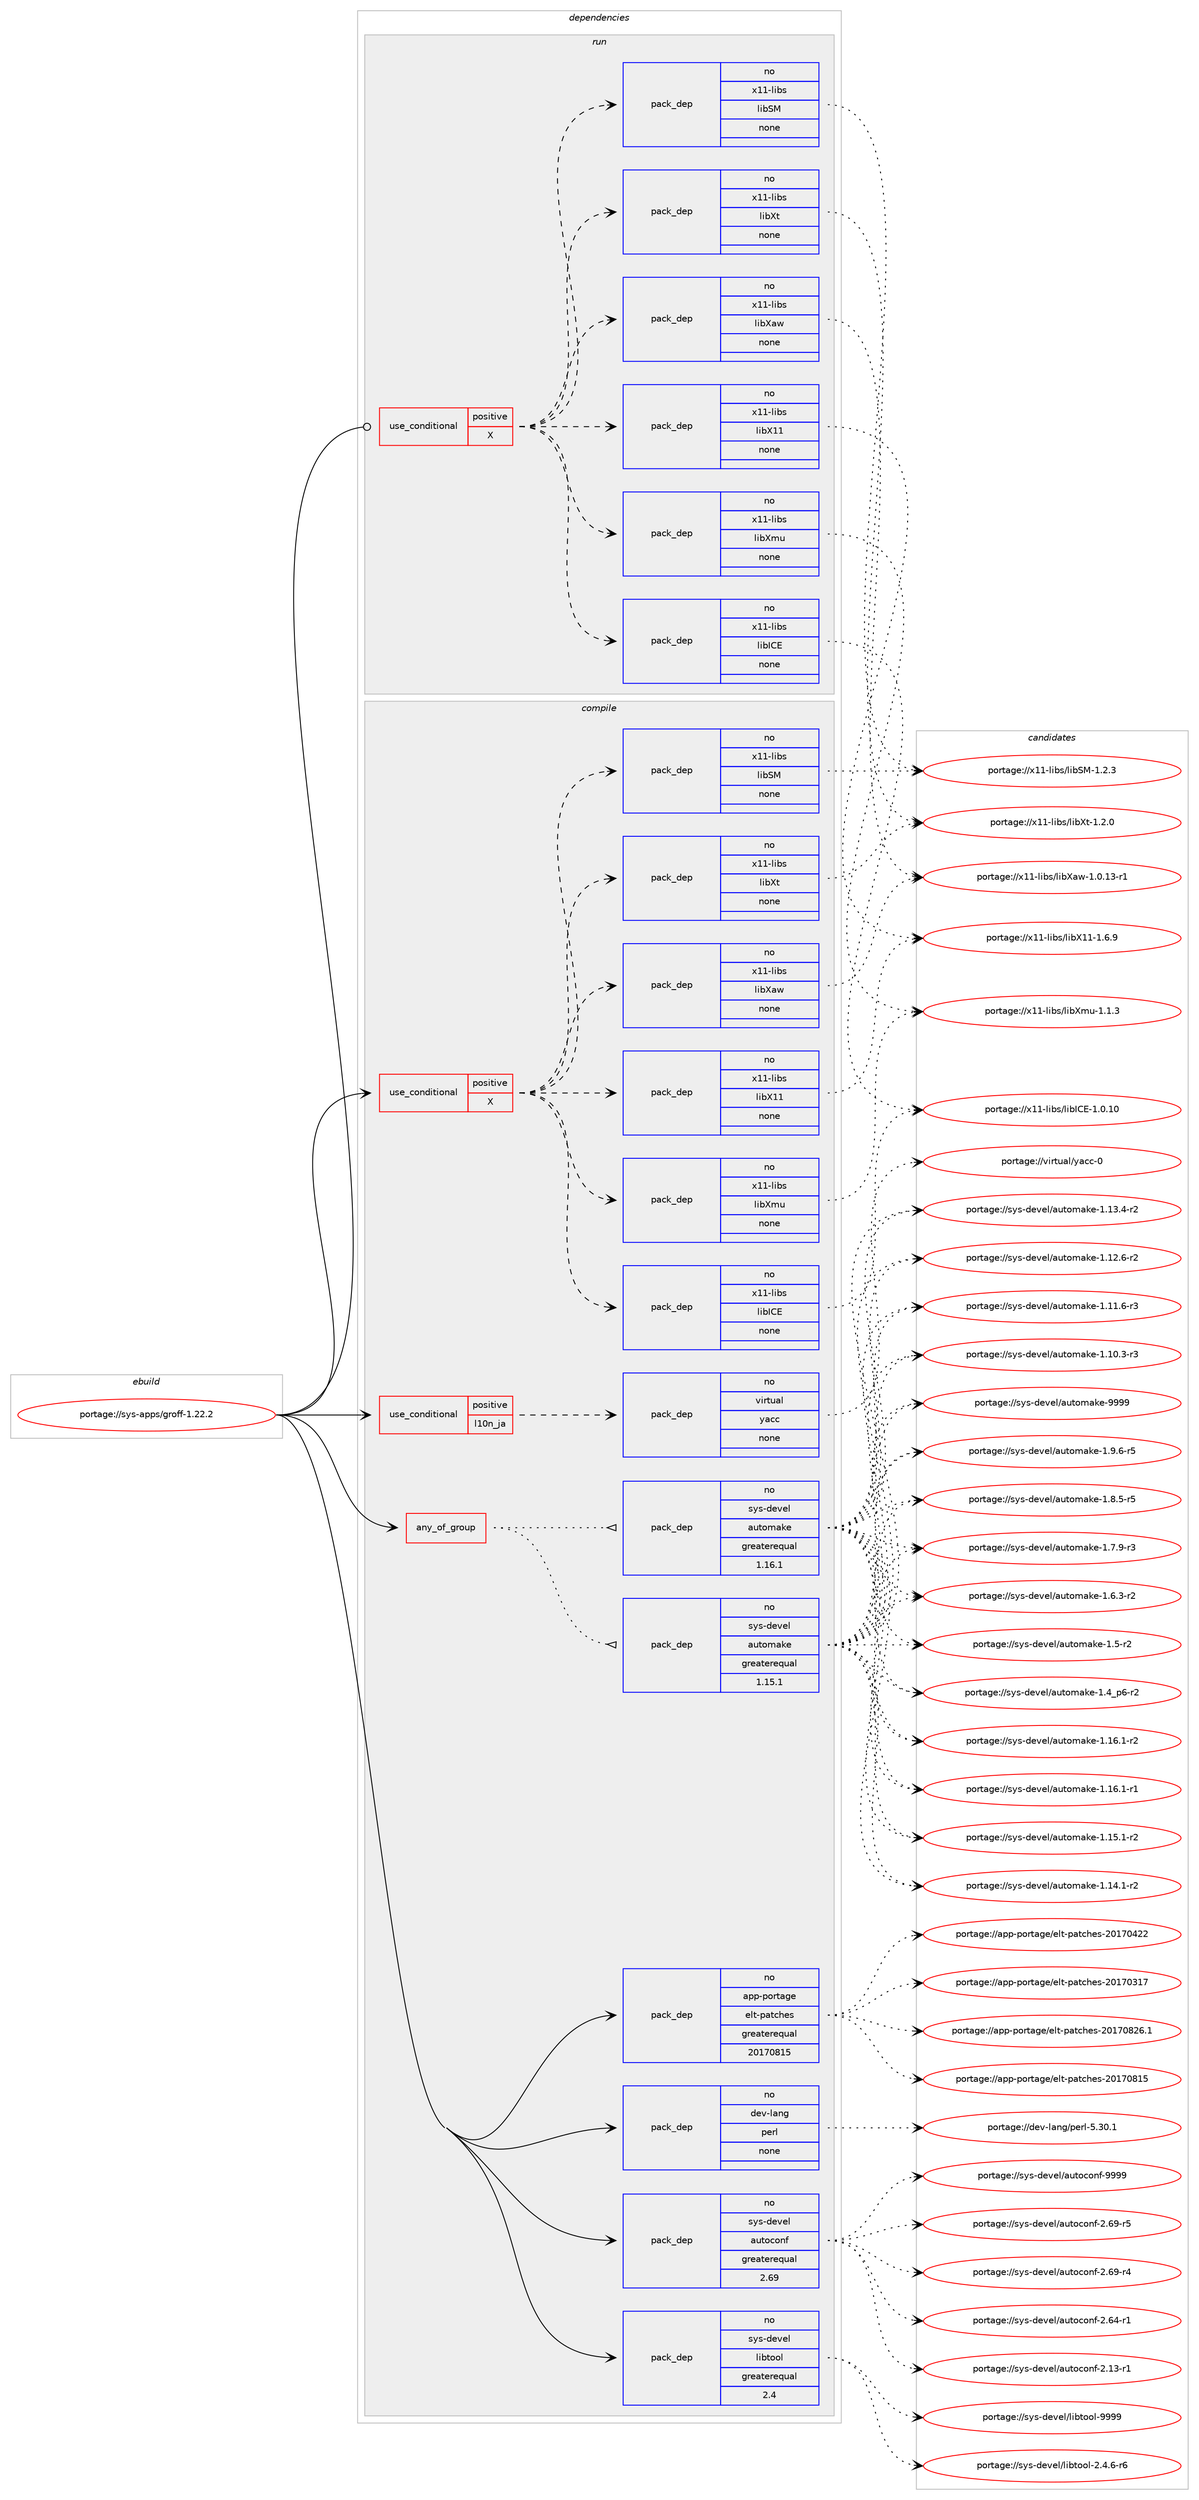 digraph prolog {

# *************
# Graph options
# *************

newrank=true;
concentrate=true;
compound=true;
graph [rankdir=LR,fontname=Helvetica,fontsize=10,ranksep=1.5];#, ranksep=2.5, nodesep=0.2];
edge  [arrowhead=vee];
node  [fontname=Helvetica,fontsize=10];

# **********
# The ebuild
# **********

subgraph cluster_leftcol {
color=gray;
rank=same;
label=<<i>ebuild</i>>;
id [label="portage://sys-apps/groff-1.22.2", color=red, width=4, href="../sys-apps/groff-1.22.2.svg"];
}

# ****************
# The dependencies
# ****************

subgraph cluster_midcol {
color=gray;
label=<<i>dependencies</i>>;
subgraph cluster_compile {
fillcolor="#eeeeee";
style=filled;
label=<<i>compile</i>>;
subgraph any1268 {
dependency67585 [label=<<TABLE BORDER="0" CELLBORDER="1" CELLSPACING="0" CELLPADDING="4"><TR><TD CELLPADDING="10">any_of_group</TD></TR></TABLE>>, shape=none, color=red];subgraph pack51676 {
dependency67586 [label=<<TABLE BORDER="0" CELLBORDER="1" CELLSPACING="0" CELLPADDING="4" WIDTH="220"><TR><TD ROWSPAN="6" CELLPADDING="30">pack_dep</TD></TR><TR><TD WIDTH="110">no</TD></TR><TR><TD>sys-devel</TD></TR><TR><TD>automake</TD></TR><TR><TD>greaterequal</TD></TR><TR><TD>1.16.1</TD></TR></TABLE>>, shape=none, color=blue];
}
dependency67585:e -> dependency67586:w [weight=20,style="dotted",arrowhead="oinv"];
subgraph pack51677 {
dependency67587 [label=<<TABLE BORDER="0" CELLBORDER="1" CELLSPACING="0" CELLPADDING="4" WIDTH="220"><TR><TD ROWSPAN="6" CELLPADDING="30">pack_dep</TD></TR><TR><TD WIDTH="110">no</TD></TR><TR><TD>sys-devel</TD></TR><TR><TD>automake</TD></TR><TR><TD>greaterequal</TD></TR><TR><TD>1.15.1</TD></TR></TABLE>>, shape=none, color=blue];
}
dependency67585:e -> dependency67587:w [weight=20,style="dotted",arrowhead="oinv"];
}
id:e -> dependency67585:w [weight=20,style="solid",arrowhead="vee"];
subgraph cond14562 {
dependency67588 [label=<<TABLE BORDER="0" CELLBORDER="1" CELLSPACING="0" CELLPADDING="4"><TR><TD ROWSPAN="3" CELLPADDING="10">use_conditional</TD></TR><TR><TD>positive</TD></TR><TR><TD>X</TD></TR></TABLE>>, shape=none, color=red];
subgraph pack51678 {
dependency67589 [label=<<TABLE BORDER="0" CELLBORDER="1" CELLSPACING="0" CELLPADDING="4" WIDTH="220"><TR><TD ROWSPAN="6" CELLPADDING="30">pack_dep</TD></TR><TR><TD WIDTH="110">no</TD></TR><TR><TD>x11-libs</TD></TR><TR><TD>libX11</TD></TR><TR><TD>none</TD></TR><TR><TD></TD></TR></TABLE>>, shape=none, color=blue];
}
dependency67588:e -> dependency67589:w [weight=20,style="dashed",arrowhead="vee"];
subgraph pack51679 {
dependency67590 [label=<<TABLE BORDER="0" CELLBORDER="1" CELLSPACING="0" CELLPADDING="4" WIDTH="220"><TR><TD ROWSPAN="6" CELLPADDING="30">pack_dep</TD></TR><TR><TD WIDTH="110">no</TD></TR><TR><TD>x11-libs</TD></TR><TR><TD>libXt</TD></TR><TR><TD>none</TD></TR><TR><TD></TD></TR></TABLE>>, shape=none, color=blue];
}
dependency67588:e -> dependency67590:w [weight=20,style="dashed",arrowhead="vee"];
subgraph pack51680 {
dependency67591 [label=<<TABLE BORDER="0" CELLBORDER="1" CELLSPACING="0" CELLPADDING="4" WIDTH="220"><TR><TD ROWSPAN="6" CELLPADDING="30">pack_dep</TD></TR><TR><TD WIDTH="110">no</TD></TR><TR><TD>x11-libs</TD></TR><TR><TD>libXmu</TD></TR><TR><TD>none</TD></TR><TR><TD></TD></TR></TABLE>>, shape=none, color=blue];
}
dependency67588:e -> dependency67591:w [weight=20,style="dashed",arrowhead="vee"];
subgraph pack51681 {
dependency67592 [label=<<TABLE BORDER="0" CELLBORDER="1" CELLSPACING="0" CELLPADDING="4" WIDTH="220"><TR><TD ROWSPAN="6" CELLPADDING="30">pack_dep</TD></TR><TR><TD WIDTH="110">no</TD></TR><TR><TD>x11-libs</TD></TR><TR><TD>libXaw</TD></TR><TR><TD>none</TD></TR><TR><TD></TD></TR></TABLE>>, shape=none, color=blue];
}
dependency67588:e -> dependency67592:w [weight=20,style="dashed",arrowhead="vee"];
subgraph pack51682 {
dependency67593 [label=<<TABLE BORDER="0" CELLBORDER="1" CELLSPACING="0" CELLPADDING="4" WIDTH="220"><TR><TD ROWSPAN="6" CELLPADDING="30">pack_dep</TD></TR><TR><TD WIDTH="110">no</TD></TR><TR><TD>x11-libs</TD></TR><TR><TD>libSM</TD></TR><TR><TD>none</TD></TR><TR><TD></TD></TR></TABLE>>, shape=none, color=blue];
}
dependency67588:e -> dependency67593:w [weight=20,style="dashed",arrowhead="vee"];
subgraph pack51683 {
dependency67594 [label=<<TABLE BORDER="0" CELLBORDER="1" CELLSPACING="0" CELLPADDING="4" WIDTH="220"><TR><TD ROWSPAN="6" CELLPADDING="30">pack_dep</TD></TR><TR><TD WIDTH="110">no</TD></TR><TR><TD>x11-libs</TD></TR><TR><TD>libICE</TD></TR><TR><TD>none</TD></TR><TR><TD></TD></TR></TABLE>>, shape=none, color=blue];
}
dependency67588:e -> dependency67594:w [weight=20,style="dashed",arrowhead="vee"];
}
id:e -> dependency67588:w [weight=20,style="solid",arrowhead="vee"];
subgraph cond14563 {
dependency67595 [label=<<TABLE BORDER="0" CELLBORDER="1" CELLSPACING="0" CELLPADDING="4"><TR><TD ROWSPAN="3" CELLPADDING="10">use_conditional</TD></TR><TR><TD>positive</TD></TR><TR><TD>l10n_ja</TD></TR></TABLE>>, shape=none, color=red];
subgraph pack51684 {
dependency67596 [label=<<TABLE BORDER="0" CELLBORDER="1" CELLSPACING="0" CELLPADDING="4" WIDTH="220"><TR><TD ROWSPAN="6" CELLPADDING="30">pack_dep</TD></TR><TR><TD WIDTH="110">no</TD></TR><TR><TD>virtual</TD></TR><TR><TD>yacc</TD></TR><TR><TD>none</TD></TR><TR><TD></TD></TR></TABLE>>, shape=none, color=blue];
}
dependency67595:e -> dependency67596:w [weight=20,style="dashed",arrowhead="vee"];
}
id:e -> dependency67595:w [weight=20,style="solid",arrowhead="vee"];
subgraph pack51685 {
dependency67597 [label=<<TABLE BORDER="0" CELLBORDER="1" CELLSPACING="0" CELLPADDING="4" WIDTH="220"><TR><TD ROWSPAN="6" CELLPADDING="30">pack_dep</TD></TR><TR><TD WIDTH="110">no</TD></TR><TR><TD>app-portage</TD></TR><TR><TD>elt-patches</TD></TR><TR><TD>greaterequal</TD></TR><TR><TD>20170815</TD></TR></TABLE>>, shape=none, color=blue];
}
id:e -> dependency67597:w [weight=20,style="solid",arrowhead="vee"];
subgraph pack51686 {
dependency67598 [label=<<TABLE BORDER="0" CELLBORDER="1" CELLSPACING="0" CELLPADDING="4" WIDTH="220"><TR><TD ROWSPAN="6" CELLPADDING="30">pack_dep</TD></TR><TR><TD WIDTH="110">no</TD></TR><TR><TD>dev-lang</TD></TR><TR><TD>perl</TD></TR><TR><TD>none</TD></TR><TR><TD></TD></TR></TABLE>>, shape=none, color=blue];
}
id:e -> dependency67598:w [weight=20,style="solid",arrowhead="vee"];
subgraph pack51687 {
dependency67599 [label=<<TABLE BORDER="0" CELLBORDER="1" CELLSPACING="0" CELLPADDING="4" WIDTH="220"><TR><TD ROWSPAN="6" CELLPADDING="30">pack_dep</TD></TR><TR><TD WIDTH="110">no</TD></TR><TR><TD>sys-devel</TD></TR><TR><TD>autoconf</TD></TR><TR><TD>greaterequal</TD></TR><TR><TD>2.69</TD></TR></TABLE>>, shape=none, color=blue];
}
id:e -> dependency67599:w [weight=20,style="solid",arrowhead="vee"];
subgraph pack51688 {
dependency67600 [label=<<TABLE BORDER="0" CELLBORDER="1" CELLSPACING="0" CELLPADDING="4" WIDTH="220"><TR><TD ROWSPAN="6" CELLPADDING="30">pack_dep</TD></TR><TR><TD WIDTH="110">no</TD></TR><TR><TD>sys-devel</TD></TR><TR><TD>libtool</TD></TR><TR><TD>greaterequal</TD></TR><TR><TD>2.4</TD></TR></TABLE>>, shape=none, color=blue];
}
id:e -> dependency67600:w [weight=20,style="solid",arrowhead="vee"];
}
subgraph cluster_compileandrun {
fillcolor="#eeeeee";
style=filled;
label=<<i>compile and run</i>>;
}
subgraph cluster_run {
fillcolor="#eeeeee";
style=filled;
label=<<i>run</i>>;
subgraph cond14564 {
dependency67601 [label=<<TABLE BORDER="0" CELLBORDER="1" CELLSPACING="0" CELLPADDING="4"><TR><TD ROWSPAN="3" CELLPADDING="10">use_conditional</TD></TR><TR><TD>positive</TD></TR><TR><TD>X</TD></TR></TABLE>>, shape=none, color=red];
subgraph pack51689 {
dependency67602 [label=<<TABLE BORDER="0" CELLBORDER="1" CELLSPACING="0" CELLPADDING="4" WIDTH="220"><TR><TD ROWSPAN="6" CELLPADDING="30">pack_dep</TD></TR><TR><TD WIDTH="110">no</TD></TR><TR><TD>x11-libs</TD></TR><TR><TD>libX11</TD></TR><TR><TD>none</TD></TR><TR><TD></TD></TR></TABLE>>, shape=none, color=blue];
}
dependency67601:e -> dependency67602:w [weight=20,style="dashed",arrowhead="vee"];
subgraph pack51690 {
dependency67603 [label=<<TABLE BORDER="0" CELLBORDER="1" CELLSPACING="0" CELLPADDING="4" WIDTH="220"><TR><TD ROWSPAN="6" CELLPADDING="30">pack_dep</TD></TR><TR><TD WIDTH="110">no</TD></TR><TR><TD>x11-libs</TD></TR><TR><TD>libXt</TD></TR><TR><TD>none</TD></TR><TR><TD></TD></TR></TABLE>>, shape=none, color=blue];
}
dependency67601:e -> dependency67603:w [weight=20,style="dashed",arrowhead="vee"];
subgraph pack51691 {
dependency67604 [label=<<TABLE BORDER="0" CELLBORDER="1" CELLSPACING="0" CELLPADDING="4" WIDTH="220"><TR><TD ROWSPAN="6" CELLPADDING="30">pack_dep</TD></TR><TR><TD WIDTH="110">no</TD></TR><TR><TD>x11-libs</TD></TR><TR><TD>libXmu</TD></TR><TR><TD>none</TD></TR><TR><TD></TD></TR></TABLE>>, shape=none, color=blue];
}
dependency67601:e -> dependency67604:w [weight=20,style="dashed",arrowhead="vee"];
subgraph pack51692 {
dependency67605 [label=<<TABLE BORDER="0" CELLBORDER="1" CELLSPACING="0" CELLPADDING="4" WIDTH="220"><TR><TD ROWSPAN="6" CELLPADDING="30">pack_dep</TD></TR><TR><TD WIDTH="110">no</TD></TR><TR><TD>x11-libs</TD></TR><TR><TD>libXaw</TD></TR><TR><TD>none</TD></TR><TR><TD></TD></TR></TABLE>>, shape=none, color=blue];
}
dependency67601:e -> dependency67605:w [weight=20,style="dashed",arrowhead="vee"];
subgraph pack51693 {
dependency67606 [label=<<TABLE BORDER="0" CELLBORDER="1" CELLSPACING="0" CELLPADDING="4" WIDTH="220"><TR><TD ROWSPAN="6" CELLPADDING="30">pack_dep</TD></TR><TR><TD WIDTH="110">no</TD></TR><TR><TD>x11-libs</TD></TR><TR><TD>libSM</TD></TR><TR><TD>none</TD></TR><TR><TD></TD></TR></TABLE>>, shape=none, color=blue];
}
dependency67601:e -> dependency67606:w [weight=20,style="dashed",arrowhead="vee"];
subgraph pack51694 {
dependency67607 [label=<<TABLE BORDER="0" CELLBORDER="1" CELLSPACING="0" CELLPADDING="4" WIDTH="220"><TR><TD ROWSPAN="6" CELLPADDING="30">pack_dep</TD></TR><TR><TD WIDTH="110">no</TD></TR><TR><TD>x11-libs</TD></TR><TR><TD>libICE</TD></TR><TR><TD>none</TD></TR><TR><TD></TD></TR></TABLE>>, shape=none, color=blue];
}
dependency67601:e -> dependency67607:w [weight=20,style="dashed",arrowhead="vee"];
}
id:e -> dependency67601:w [weight=20,style="solid",arrowhead="odot"];
}
}

# **************
# The candidates
# **************

subgraph cluster_choices {
rank=same;
color=gray;
label=<<i>candidates</i>>;

subgraph choice51676 {
color=black;
nodesep=1;
choice115121115451001011181011084797117116111109971071014557575757 [label="portage://sys-devel/automake-9999", color=red, width=4,href="../sys-devel/automake-9999.svg"];
choice115121115451001011181011084797117116111109971071014549465746544511453 [label="portage://sys-devel/automake-1.9.6-r5", color=red, width=4,href="../sys-devel/automake-1.9.6-r5.svg"];
choice115121115451001011181011084797117116111109971071014549465646534511453 [label="portage://sys-devel/automake-1.8.5-r5", color=red, width=4,href="../sys-devel/automake-1.8.5-r5.svg"];
choice115121115451001011181011084797117116111109971071014549465546574511451 [label="portage://sys-devel/automake-1.7.9-r3", color=red, width=4,href="../sys-devel/automake-1.7.9-r3.svg"];
choice115121115451001011181011084797117116111109971071014549465446514511450 [label="portage://sys-devel/automake-1.6.3-r2", color=red, width=4,href="../sys-devel/automake-1.6.3-r2.svg"];
choice11512111545100101118101108479711711611110997107101454946534511450 [label="portage://sys-devel/automake-1.5-r2", color=red, width=4,href="../sys-devel/automake-1.5-r2.svg"];
choice115121115451001011181011084797117116111109971071014549465295112544511450 [label="portage://sys-devel/automake-1.4_p6-r2", color=red, width=4,href="../sys-devel/automake-1.4_p6-r2.svg"];
choice11512111545100101118101108479711711611110997107101454946495446494511450 [label="portage://sys-devel/automake-1.16.1-r2", color=red, width=4,href="../sys-devel/automake-1.16.1-r2.svg"];
choice11512111545100101118101108479711711611110997107101454946495446494511449 [label="portage://sys-devel/automake-1.16.1-r1", color=red, width=4,href="../sys-devel/automake-1.16.1-r1.svg"];
choice11512111545100101118101108479711711611110997107101454946495346494511450 [label="portage://sys-devel/automake-1.15.1-r2", color=red, width=4,href="../sys-devel/automake-1.15.1-r2.svg"];
choice11512111545100101118101108479711711611110997107101454946495246494511450 [label="portage://sys-devel/automake-1.14.1-r2", color=red, width=4,href="../sys-devel/automake-1.14.1-r2.svg"];
choice11512111545100101118101108479711711611110997107101454946495146524511450 [label="portage://sys-devel/automake-1.13.4-r2", color=red, width=4,href="../sys-devel/automake-1.13.4-r2.svg"];
choice11512111545100101118101108479711711611110997107101454946495046544511450 [label="portage://sys-devel/automake-1.12.6-r2", color=red, width=4,href="../sys-devel/automake-1.12.6-r2.svg"];
choice11512111545100101118101108479711711611110997107101454946494946544511451 [label="portage://sys-devel/automake-1.11.6-r3", color=red, width=4,href="../sys-devel/automake-1.11.6-r3.svg"];
choice11512111545100101118101108479711711611110997107101454946494846514511451 [label="portage://sys-devel/automake-1.10.3-r3", color=red, width=4,href="../sys-devel/automake-1.10.3-r3.svg"];
dependency67586:e -> choice115121115451001011181011084797117116111109971071014557575757:w [style=dotted,weight="100"];
dependency67586:e -> choice115121115451001011181011084797117116111109971071014549465746544511453:w [style=dotted,weight="100"];
dependency67586:e -> choice115121115451001011181011084797117116111109971071014549465646534511453:w [style=dotted,weight="100"];
dependency67586:e -> choice115121115451001011181011084797117116111109971071014549465546574511451:w [style=dotted,weight="100"];
dependency67586:e -> choice115121115451001011181011084797117116111109971071014549465446514511450:w [style=dotted,weight="100"];
dependency67586:e -> choice11512111545100101118101108479711711611110997107101454946534511450:w [style=dotted,weight="100"];
dependency67586:e -> choice115121115451001011181011084797117116111109971071014549465295112544511450:w [style=dotted,weight="100"];
dependency67586:e -> choice11512111545100101118101108479711711611110997107101454946495446494511450:w [style=dotted,weight="100"];
dependency67586:e -> choice11512111545100101118101108479711711611110997107101454946495446494511449:w [style=dotted,weight="100"];
dependency67586:e -> choice11512111545100101118101108479711711611110997107101454946495346494511450:w [style=dotted,weight="100"];
dependency67586:e -> choice11512111545100101118101108479711711611110997107101454946495246494511450:w [style=dotted,weight="100"];
dependency67586:e -> choice11512111545100101118101108479711711611110997107101454946495146524511450:w [style=dotted,weight="100"];
dependency67586:e -> choice11512111545100101118101108479711711611110997107101454946495046544511450:w [style=dotted,weight="100"];
dependency67586:e -> choice11512111545100101118101108479711711611110997107101454946494946544511451:w [style=dotted,weight="100"];
dependency67586:e -> choice11512111545100101118101108479711711611110997107101454946494846514511451:w [style=dotted,weight="100"];
}
subgraph choice51677 {
color=black;
nodesep=1;
choice115121115451001011181011084797117116111109971071014557575757 [label="portage://sys-devel/automake-9999", color=red, width=4,href="../sys-devel/automake-9999.svg"];
choice115121115451001011181011084797117116111109971071014549465746544511453 [label="portage://sys-devel/automake-1.9.6-r5", color=red, width=4,href="../sys-devel/automake-1.9.6-r5.svg"];
choice115121115451001011181011084797117116111109971071014549465646534511453 [label="portage://sys-devel/automake-1.8.5-r5", color=red, width=4,href="../sys-devel/automake-1.8.5-r5.svg"];
choice115121115451001011181011084797117116111109971071014549465546574511451 [label="portage://sys-devel/automake-1.7.9-r3", color=red, width=4,href="../sys-devel/automake-1.7.9-r3.svg"];
choice115121115451001011181011084797117116111109971071014549465446514511450 [label="portage://sys-devel/automake-1.6.3-r2", color=red, width=4,href="../sys-devel/automake-1.6.3-r2.svg"];
choice11512111545100101118101108479711711611110997107101454946534511450 [label="portage://sys-devel/automake-1.5-r2", color=red, width=4,href="../sys-devel/automake-1.5-r2.svg"];
choice115121115451001011181011084797117116111109971071014549465295112544511450 [label="portage://sys-devel/automake-1.4_p6-r2", color=red, width=4,href="../sys-devel/automake-1.4_p6-r2.svg"];
choice11512111545100101118101108479711711611110997107101454946495446494511450 [label="portage://sys-devel/automake-1.16.1-r2", color=red, width=4,href="../sys-devel/automake-1.16.1-r2.svg"];
choice11512111545100101118101108479711711611110997107101454946495446494511449 [label="portage://sys-devel/automake-1.16.1-r1", color=red, width=4,href="../sys-devel/automake-1.16.1-r1.svg"];
choice11512111545100101118101108479711711611110997107101454946495346494511450 [label="portage://sys-devel/automake-1.15.1-r2", color=red, width=4,href="../sys-devel/automake-1.15.1-r2.svg"];
choice11512111545100101118101108479711711611110997107101454946495246494511450 [label="portage://sys-devel/automake-1.14.1-r2", color=red, width=4,href="../sys-devel/automake-1.14.1-r2.svg"];
choice11512111545100101118101108479711711611110997107101454946495146524511450 [label="portage://sys-devel/automake-1.13.4-r2", color=red, width=4,href="../sys-devel/automake-1.13.4-r2.svg"];
choice11512111545100101118101108479711711611110997107101454946495046544511450 [label="portage://sys-devel/automake-1.12.6-r2", color=red, width=4,href="../sys-devel/automake-1.12.6-r2.svg"];
choice11512111545100101118101108479711711611110997107101454946494946544511451 [label="portage://sys-devel/automake-1.11.6-r3", color=red, width=4,href="../sys-devel/automake-1.11.6-r3.svg"];
choice11512111545100101118101108479711711611110997107101454946494846514511451 [label="portage://sys-devel/automake-1.10.3-r3", color=red, width=4,href="../sys-devel/automake-1.10.3-r3.svg"];
dependency67587:e -> choice115121115451001011181011084797117116111109971071014557575757:w [style=dotted,weight="100"];
dependency67587:e -> choice115121115451001011181011084797117116111109971071014549465746544511453:w [style=dotted,weight="100"];
dependency67587:e -> choice115121115451001011181011084797117116111109971071014549465646534511453:w [style=dotted,weight="100"];
dependency67587:e -> choice115121115451001011181011084797117116111109971071014549465546574511451:w [style=dotted,weight="100"];
dependency67587:e -> choice115121115451001011181011084797117116111109971071014549465446514511450:w [style=dotted,weight="100"];
dependency67587:e -> choice11512111545100101118101108479711711611110997107101454946534511450:w [style=dotted,weight="100"];
dependency67587:e -> choice115121115451001011181011084797117116111109971071014549465295112544511450:w [style=dotted,weight="100"];
dependency67587:e -> choice11512111545100101118101108479711711611110997107101454946495446494511450:w [style=dotted,weight="100"];
dependency67587:e -> choice11512111545100101118101108479711711611110997107101454946495446494511449:w [style=dotted,weight="100"];
dependency67587:e -> choice11512111545100101118101108479711711611110997107101454946495346494511450:w [style=dotted,weight="100"];
dependency67587:e -> choice11512111545100101118101108479711711611110997107101454946495246494511450:w [style=dotted,weight="100"];
dependency67587:e -> choice11512111545100101118101108479711711611110997107101454946495146524511450:w [style=dotted,weight="100"];
dependency67587:e -> choice11512111545100101118101108479711711611110997107101454946495046544511450:w [style=dotted,weight="100"];
dependency67587:e -> choice11512111545100101118101108479711711611110997107101454946494946544511451:w [style=dotted,weight="100"];
dependency67587:e -> choice11512111545100101118101108479711711611110997107101454946494846514511451:w [style=dotted,weight="100"];
}
subgraph choice51678 {
color=black;
nodesep=1;
choice120494945108105981154710810598884949454946544657 [label="portage://x11-libs/libX11-1.6.9", color=red, width=4,href="../x11-libs/libX11-1.6.9.svg"];
dependency67589:e -> choice120494945108105981154710810598884949454946544657:w [style=dotted,weight="100"];
}
subgraph choice51679 {
color=black;
nodesep=1;
choice12049494510810598115471081059888116454946504648 [label="portage://x11-libs/libXt-1.2.0", color=red, width=4,href="../x11-libs/libXt-1.2.0.svg"];
dependency67590:e -> choice12049494510810598115471081059888116454946504648:w [style=dotted,weight="100"];
}
subgraph choice51680 {
color=black;
nodesep=1;
choice12049494510810598115471081059888109117454946494651 [label="portage://x11-libs/libXmu-1.1.3", color=red, width=4,href="../x11-libs/libXmu-1.1.3.svg"];
dependency67591:e -> choice12049494510810598115471081059888109117454946494651:w [style=dotted,weight="100"];
}
subgraph choice51681 {
color=black;
nodesep=1;
choice1204949451081059811547108105988897119454946484649514511449 [label="portage://x11-libs/libXaw-1.0.13-r1", color=red, width=4,href="../x11-libs/libXaw-1.0.13-r1.svg"];
dependency67592:e -> choice1204949451081059811547108105988897119454946484649514511449:w [style=dotted,weight="100"];
}
subgraph choice51682 {
color=black;
nodesep=1;
choice1204949451081059811547108105988377454946504651 [label="portage://x11-libs/libSM-1.2.3", color=red, width=4,href="../x11-libs/libSM-1.2.3.svg"];
dependency67593:e -> choice1204949451081059811547108105988377454946504651:w [style=dotted,weight="100"];
}
subgraph choice51683 {
color=black;
nodesep=1;
choice12049494510810598115471081059873676945494648464948 [label="portage://x11-libs/libICE-1.0.10", color=red, width=4,href="../x11-libs/libICE-1.0.10.svg"];
dependency67594:e -> choice12049494510810598115471081059873676945494648464948:w [style=dotted,weight="100"];
}
subgraph choice51684 {
color=black;
nodesep=1;
choice11810511411611797108471219799994548 [label="portage://virtual/yacc-0", color=red, width=4,href="../virtual/yacc-0.svg"];
dependency67596:e -> choice11810511411611797108471219799994548:w [style=dotted,weight="100"];
}
subgraph choice51685 {
color=black;
nodesep=1;
choice971121124511211111411697103101471011081164511297116991041011154550484955485650544649 [label="portage://app-portage/elt-patches-20170826.1", color=red, width=4,href="../app-portage/elt-patches-20170826.1.svg"];
choice97112112451121111141169710310147101108116451129711699104101115455048495548564953 [label="portage://app-portage/elt-patches-20170815", color=red, width=4,href="../app-portage/elt-patches-20170815.svg"];
choice97112112451121111141169710310147101108116451129711699104101115455048495548525050 [label="portage://app-portage/elt-patches-20170422", color=red, width=4,href="../app-portage/elt-patches-20170422.svg"];
choice97112112451121111141169710310147101108116451129711699104101115455048495548514955 [label="portage://app-portage/elt-patches-20170317", color=red, width=4,href="../app-portage/elt-patches-20170317.svg"];
dependency67597:e -> choice971121124511211111411697103101471011081164511297116991041011154550484955485650544649:w [style=dotted,weight="100"];
dependency67597:e -> choice97112112451121111141169710310147101108116451129711699104101115455048495548564953:w [style=dotted,weight="100"];
dependency67597:e -> choice97112112451121111141169710310147101108116451129711699104101115455048495548525050:w [style=dotted,weight="100"];
dependency67597:e -> choice97112112451121111141169710310147101108116451129711699104101115455048495548514955:w [style=dotted,weight="100"];
}
subgraph choice51686 {
color=black;
nodesep=1;
choice10010111845108971101034711210111410845534651484649 [label="portage://dev-lang/perl-5.30.1", color=red, width=4,href="../dev-lang/perl-5.30.1.svg"];
dependency67598:e -> choice10010111845108971101034711210111410845534651484649:w [style=dotted,weight="100"];
}
subgraph choice51687 {
color=black;
nodesep=1;
choice115121115451001011181011084797117116111991111101024557575757 [label="portage://sys-devel/autoconf-9999", color=red, width=4,href="../sys-devel/autoconf-9999.svg"];
choice1151211154510010111810110847971171161119911111010245504654574511453 [label="portage://sys-devel/autoconf-2.69-r5", color=red, width=4,href="../sys-devel/autoconf-2.69-r5.svg"];
choice1151211154510010111810110847971171161119911111010245504654574511452 [label="portage://sys-devel/autoconf-2.69-r4", color=red, width=4,href="../sys-devel/autoconf-2.69-r4.svg"];
choice1151211154510010111810110847971171161119911111010245504654524511449 [label="portage://sys-devel/autoconf-2.64-r1", color=red, width=4,href="../sys-devel/autoconf-2.64-r1.svg"];
choice1151211154510010111810110847971171161119911111010245504649514511449 [label="portage://sys-devel/autoconf-2.13-r1", color=red, width=4,href="../sys-devel/autoconf-2.13-r1.svg"];
dependency67599:e -> choice115121115451001011181011084797117116111991111101024557575757:w [style=dotted,weight="100"];
dependency67599:e -> choice1151211154510010111810110847971171161119911111010245504654574511453:w [style=dotted,weight="100"];
dependency67599:e -> choice1151211154510010111810110847971171161119911111010245504654574511452:w [style=dotted,weight="100"];
dependency67599:e -> choice1151211154510010111810110847971171161119911111010245504654524511449:w [style=dotted,weight="100"];
dependency67599:e -> choice1151211154510010111810110847971171161119911111010245504649514511449:w [style=dotted,weight="100"];
}
subgraph choice51688 {
color=black;
nodesep=1;
choice1151211154510010111810110847108105981161111111084557575757 [label="portage://sys-devel/libtool-9999", color=red, width=4,href="../sys-devel/libtool-9999.svg"];
choice1151211154510010111810110847108105981161111111084550465246544511454 [label="portage://sys-devel/libtool-2.4.6-r6", color=red, width=4,href="../sys-devel/libtool-2.4.6-r6.svg"];
dependency67600:e -> choice1151211154510010111810110847108105981161111111084557575757:w [style=dotted,weight="100"];
dependency67600:e -> choice1151211154510010111810110847108105981161111111084550465246544511454:w [style=dotted,weight="100"];
}
subgraph choice51689 {
color=black;
nodesep=1;
choice120494945108105981154710810598884949454946544657 [label="portage://x11-libs/libX11-1.6.9", color=red, width=4,href="../x11-libs/libX11-1.6.9.svg"];
dependency67602:e -> choice120494945108105981154710810598884949454946544657:w [style=dotted,weight="100"];
}
subgraph choice51690 {
color=black;
nodesep=1;
choice12049494510810598115471081059888116454946504648 [label="portage://x11-libs/libXt-1.2.0", color=red, width=4,href="../x11-libs/libXt-1.2.0.svg"];
dependency67603:e -> choice12049494510810598115471081059888116454946504648:w [style=dotted,weight="100"];
}
subgraph choice51691 {
color=black;
nodesep=1;
choice12049494510810598115471081059888109117454946494651 [label="portage://x11-libs/libXmu-1.1.3", color=red, width=4,href="../x11-libs/libXmu-1.1.3.svg"];
dependency67604:e -> choice12049494510810598115471081059888109117454946494651:w [style=dotted,weight="100"];
}
subgraph choice51692 {
color=black;
nodesep=1;
choice1204949451081059811547108105988897119454946484649514511449 [label="portage://x11-libs/libXaw-1.0.13-r1", color=red, width=4,href="../x11-libs/libXaw-1.0.13-r1.svg"];
dependency67605:e -> choice1204949451081059811547108105988897119454946484649514511449:w [style=dotted,weight="100"];
}
subgraph choice51693 {
color=black;
nodesep=1;
choice1204949451081059811547108105988377454946504651 [label="portage://x11-libs/libSM-1.2.3", color=red, width=4,href="../x11-libs/libSM-1.2.3.svg"];
dependency67606:e -> choice1204949451081059811547108105988377454946504651:w [style=dotted,weight="100"];
}
subgraph choice51694 {
color=black;
nodesep=1;
choice12049494510810598115471081059873676945494648464948 [label="portage://x11-libs/libICE-1.0.10", color=red, width=4,href="../x11-libs/libICE-1.0.10.svg"];
dependency67607:e -> choice12049494510810598115471081059873676945494648464948:w [style=dotted,weight="100"];
}
}

}
